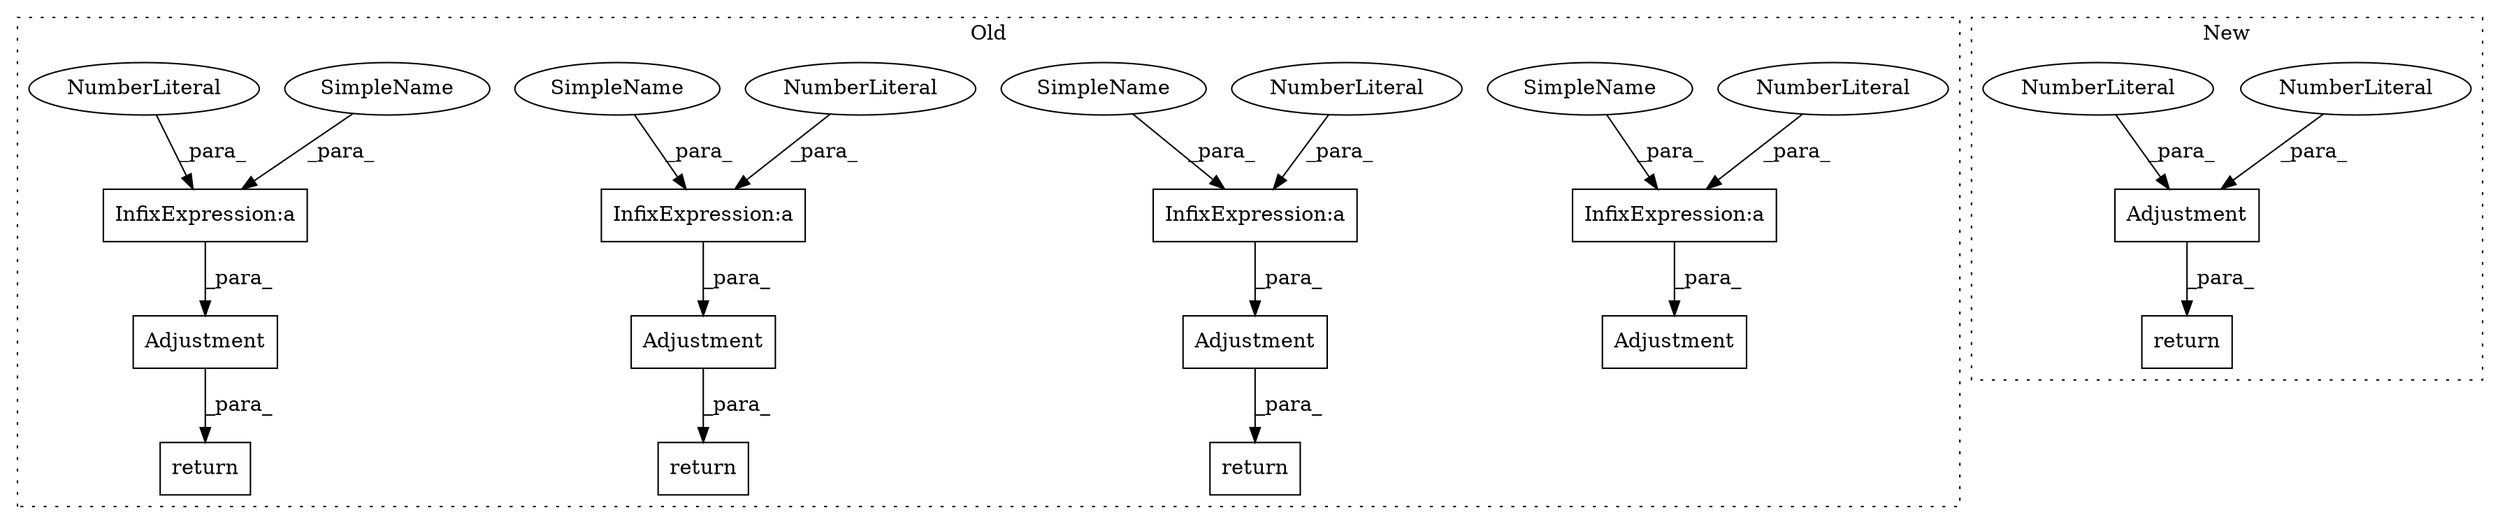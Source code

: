 digraph G {
subgraph cluster0 {
1 [label="Adjustment" a="32" s="16497,16551" l="11,1" shape="box"];
3 [label="InfixExpression:a" a="27" s="16545" l="3" shape="box"];
5 [label="NumberLiteral" a="34" s="16548" l="3" shape="ellipse"];
7 [label="return" a="41" s="16490" l="7" shape="box"];
8 [label="InfixExpression:a" a="27" s="16141" l="3" shape="box"];
9 [label="InfixExpression:a" a="27" s="16242" l="3" shape="box"];
10 [label="InfixExpression:a" a="27" s="16342" l="3" shape="box"];
11 [label="NumberLiteral" a="34" s="16144" l="3" shape="ellipse"];
12 [label="NumberLiteral" a="34" s="16345" l="2" shape="ellipse"];
13 [label="NumberLiteral" a="34" s="16245" l="2" shape="ellipse"];
14 [label="Adjustment" a="32" s="16294,16347" l="11,1" shape="box"];
15 [label="return" a="41" s="16287" l="7" shape="box"];
16 [label="Adjustment" a="32" s="16194,16247" l="11,1" shape="box"];
17 [label="return" a="41" s="16187" l="7" shape="box"];
18 [label="Adjustment" a="32" s="16093,16147" l="11,1" shape="box"];
20 [label="SimpleName" a="42" s="16104" l="37" shape="ellipse"];
21 [label="SimpleName" a="42" s="16205" l="37" shape="ellipse"];
22 [label="SimpleName" a="42" s="16305" l="37" shape="ellipse"];
23 [label="SimpleName" a="42" s="16508" l="37" shape="ellipse"];
label = "Old";
style="dotted";
}
subgraph cluster1 {
2 [label="Adjustment" a="32" s="15221,15236" l="11,1" shape="box"];
4 [label="NumberLiteral" a="34" s="15232" l="1" shape="ellipse"];
6 [label="NumberLiteral" a="34" s="15234" l="2" shape="ellipse"];
19 [label="return" a="41" s="15214" l="7" shape="box"];
label = "New";
style="dotted";
}
1 -> 7 [label="_para_"];
2 -> 19 [label="_para_"];
3 -> 1 [label="_para_"];
4 -> 2 [label="_para_"];
5 -> 3 [label="_para_"];
6 -> 2 [label="_para_"];
8 -> 18 [label="_para_"];
9 -> 16 [label="_para_"];
10 -> 14 [label="_para_"];
11 -> 8 [label="_para_"];
12 -> 10 [label="_para_"];
13 -> 9 [label="_para_"];
14 -> 15 [label="_para_"];
16 -> 17 [label="_para_"];
20 -> 8 [label="_para_"];
21 -> 9 [label="_para_"];
22 -> 10 [label="_para_"];
23 -> 3 [label="_para_"];
}